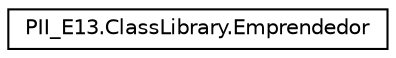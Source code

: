 digraph "Graphical Class Hierarchy"
{
 // INTERACTIVE_SVG=YES
 // LATEX_PDF_SIZE
  edge [fontname="Helvetica",fontsize="10",labelfontname="Helvetica",labelfontsize="10"];
  node [fontname="Helvetica",fontsize="10",shape=record];
  rankdir="LR";
  Node0 [label="PII_E13.ClassLibrary.Emprendedor",height=0.2,width=0.4,color="black", fillcolor="white", style="filled",URL="$classPII_E13.ClassLibrary_1_1Emprendedor.html",tooltip="Esta clase respresenta los datos basicos y necesarios que todo Emprendedor tiene, además de sus respo..."];
}
